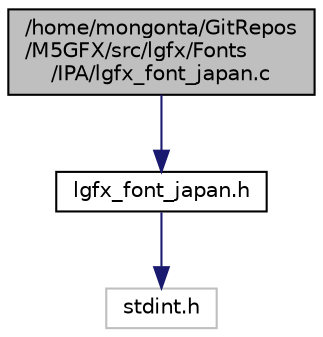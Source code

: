 digraph "/home/mongonta/GitRepos/M5GFX/src/lgfx/Fonts/IPA/lgfx_font_japan.c"
{
 // LATEX_PDF_SIZE
  edge [fontname="Helvetica",fontsize="10",labelfontname="Helvetica",labelfontsize="10"];
  node [fontname="Helvetica",fontsize="10",shape=record];
  Node1 [label="/home/mongonta/GitRepos\l/M5GFX/src/lgfx/Fonts\l/IPA/lgfx_font_japan.c",height=0.2,width=0.4,color="black", fillcolor="grey75", style="filled", fontcolor="black",tooltip=" "];
  Node1 -> Node2 [color="midnightblue",fontsize="10",style="solid",fontname="Helvetica"];
  Node2 [label="lgfx_font_japan.h",height=0.2,width=0.4,color="black", fillcolor="white", style="filled",URL="$lgfx__font__japan_8h.html",tooltip=" "];
  Node2 -> Node3 [color="midnightblue",fontsize="10",style="solid",fontname="Helvetica"];
  Node3 [label="stdint.h",height=0.2,width=0.4,color="grey75", fillcolor="white", style="filled",tooltip=" "];
}
